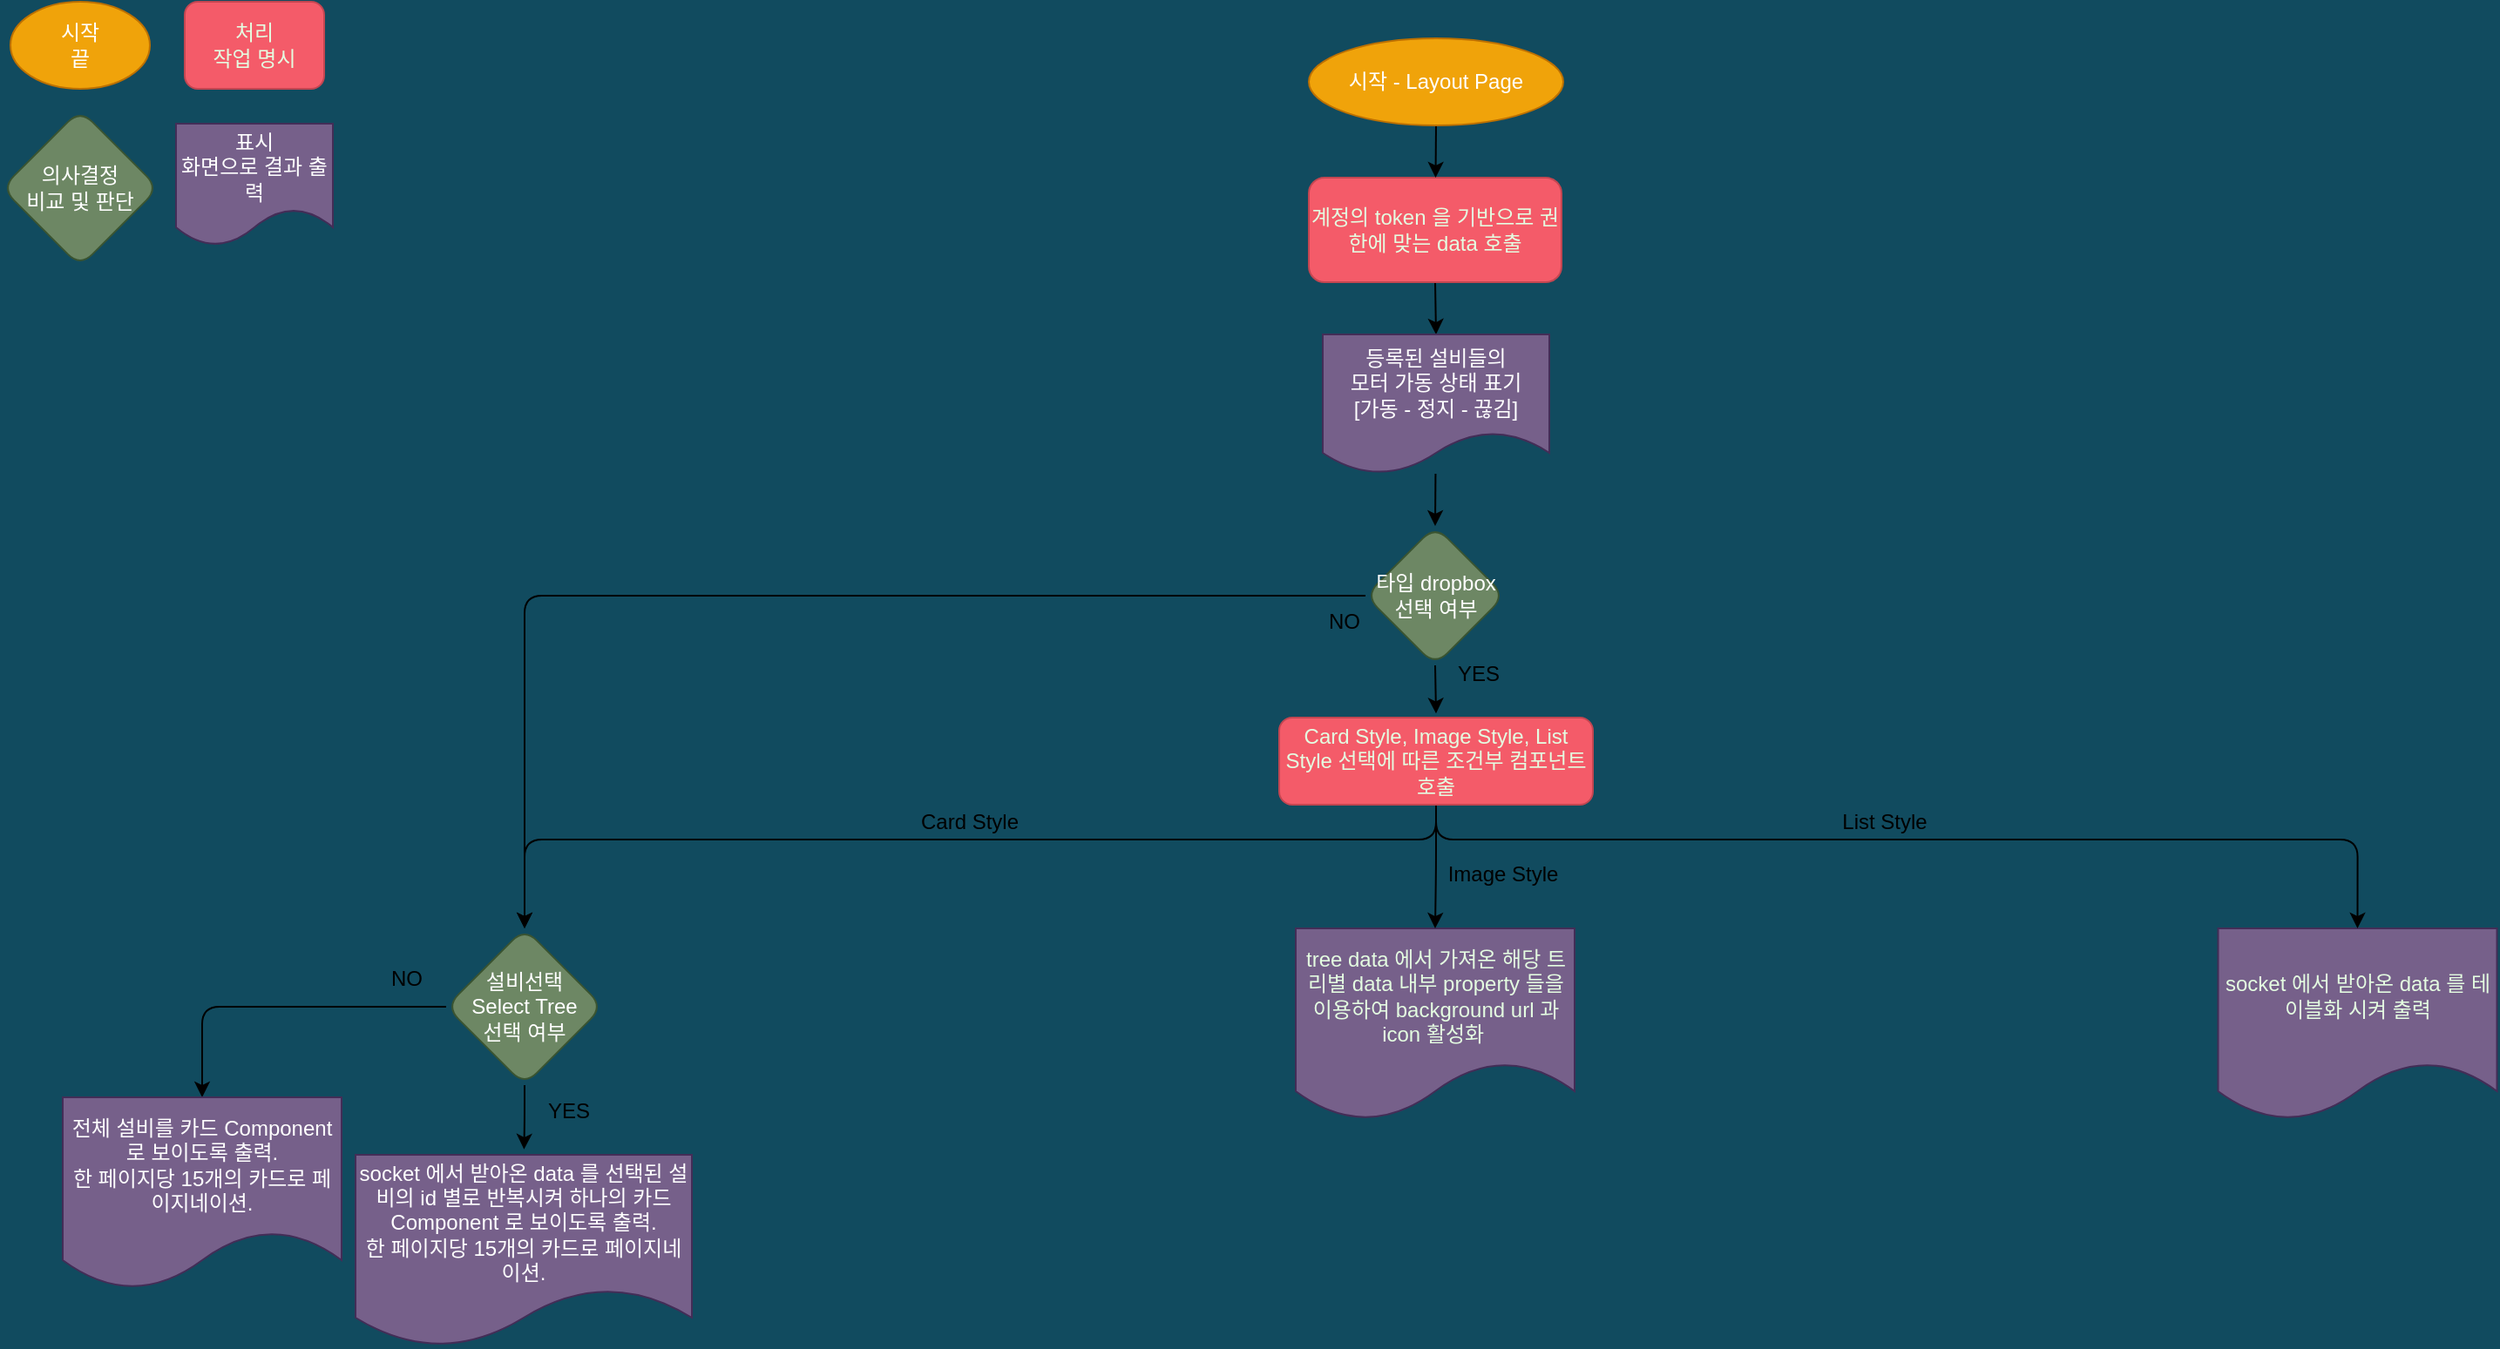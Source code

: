 <mxfile>
    <diagram id="Xwy4MLogNIPWX0uJKcdW" name="페이지-1">
        <mxGraphModel dx="1960" dy="1111" grid="1" gridSize="10" guides="1" tooltips="1" connect="1" arrows="1" fold="1" page="1" pageScale="1" pageWidth="827" pageHeight="1169" background="#114B5F" math="0" shadow="0">
            <root>
                <mxCell id="0"/>
                <mxCell id="1" parent="0"/>
                <mxCell id="2" value="&lt;font style=&quot;font-size: 12px;&quot;&gt;의사결정&lt;br&gt;비교 및 판단&lt;/font&gt;" style="rhombus;whiteSpace=wrap;html=1;fillColor=#6d8764;strokeColor=#3A5431;fontColor=#ffffff;rounded=1;glass=0;strokeWidth=1;shadow=0;" parent="1" vertex="1">
                    <mxGeometry x="5" y="71" width="90" height="90" as="geometry"/>
                </mxCell>
                <mxCell id="129" style="edgeStyle=none;html=1;exitX=0.5;exitY=1;exitDx=0;exitDy=0;entryX=0.5;entryY=0;entryDx=0;entryDy=0;" edge="1" parent="1" source="9" target="127">
                    <mxGeometry relative="1" as="geometry"/>
                </mxCell>
                <mxCell id="9" value="계정의 token 을 기반으로 권한에 맞는 data 호출" style="whiteSpace=wrap;html=1;fillColor=#F45B69;strokeColor=#C34651;fontColor=#E4FDE1;rounded=1;glass=0;strokeWidth=1;shadow=0;" parent="1" vertex="1">
                    <mxGeometry x="755" y="110" width="145" height="60" as="geometry"/>
                </mxCell>
                <mxCell id="22" style="edgeStyle=none;html=1;exitX=0.5;exitY=1;exitDx=0;exitDy=0;" parent="1" source="23" target="9" edge="1">
                    <mxGeometry relative="1" as="geometry"/>
                </mxCell>
                <mxCell id="23" value="&lt;font color=&quot;#ffffff&quot;&gt;시작 - Layout Page&lt;/font&gt;" style="ellipse;whiteSpace=wrap;html=1;fillStyle=auto;fillColor=#f0a30a;fontColor=#000000;strokeColor=#BD7000;" parent="1" vertex="1">
                    <mxGeometry x="755" y="30" width="146" height="50" as="geometry"/>
                </mxCell>
                <mxCell id="36" value="표시&lt;br&gt;화면으로 결과 출력" style="shape=document;whiteSpace=wrap;html=1;boundedLbl=1;fillColor=#76608a;strokeColor=#432D57;fontColor=#ffffff;rounded=1;glass=0;strokeWidth=1;shadow=0;" parent="1" vertex="1">
                    <mxGeometry x="105" y="79" width="90" height="70" as="geometry"/>
                </mxCell>
                <mxCell id="37" value="처리&lt;br&gt;작업 명시" style="whiteSpace=wrap;html=1;fillColor=#F45B69;strokeColor=#C34651;fontColor=#E4FDE1;rounded=1;glass=0;strokeWidth=1;shadow=0;" parent="1" vertex="1">
                    <mxGeometry x="110" y="9" width="80" height="50" as="geometry"/>
                </mxCell>
                <mxCell id="38" value="&lt;font color=&quot;#ffffff&quot;&gt;시작&lt;br&gt;끝&lt;/font&gt;" style="ellipse;whiteSpace=wrap;html=1;fillStyle=auto;fillColor=#f0a30a;fontColor=#000000;strokeColor=#BD7000;" parent="1" vertex="1">
                    <mxGeometry x="10" y="9" width="80" height="50" as="geometry"/>
                </mxCell>
                <mxCell id="132" style="edgeStyle=none;html=1;exitX=0.5;exitY=1;exitDx=0;exitDy=0;entryX=0.5;entryY=-0.047;entryDx=0;entryDy=0;entryPerimeter=0;" edge="1" parent="1" source="111" target="122">
                    <mxGeometry relative="1" as="geometry"/>
                </mxCell>
                <mxCell id="133" style="edgeStyle=orthogonalEdgeStyle;html=1;exitX=0;exitY=0.5;exitDx=0;exitDy=0;entryX=0.5;entryY=0;entryDx=0;entryDy=0;" edge="1" parent="1" source="111" target="128">
                    <mxGeometry relative="1" as="geometry">
                        <mxPoint x="220" y="565" as="targetPoint"/>
                    </mxGeometry>
                </mxCell>
                <mxCell id="111" value="타입 dropbox&lt;br&gt;선택 여부" style="rhombus;whiteSpace=wrap;html=1;fillColor=#6d8764;strokeColor=#3A5431;fontColor=#ffffff;rounded=1;glass=0;strokeWidth=1;shadow=0;" parent="1" vertex="1">
                    <mxGeometry x="787.5" y="310" width="80" height="80" as="geometry"/>
                </mxCell>
                <mxCell id="116" value="NO" style="text;html=1;align=center;verticalAlign=middle;resizable=0;points=[];autosize=1;strokeColor=none;fillColor=none;" parent="1" vertex="1">
                    <mxGeometry x="755" y="350" width="40" height="30" as="geometry"/>
                </mxCell>
                <mxCell id="117" value="YES" style="text;html=1;align=center;verticalAlign=middle;resizable=0;points=[];autosize=1;strokeColor=none;fillColor=none;" parent="1" vertex="1">
                    <mxGeometry x="827" y="380" width="50" height="30" as="geometry"/>
                </mxCell>
                <mxCell id="119" value="&lt;span style=&quot;color: rgb(228, 253, 225);&quot;&gt;socket 에서 받아온 data 를 테이블화 시켜 출력&lt;/span&gt;" style="shape=document;whiteSpace=wrap;html=1;boundedLbl=1;fillColor=#76608a;strokeColor=#432D57;fontColor=#ffffff;rounded=1;glass=0;strokeWidth=1;shadow=0;" parent="1" vertex="1">
                    <mxGeometry x="1276.75" y="541" width="160" height="110" as="geometry"/>
                </mxCell>
                <mxCell id="120" value="&lt;span style=&quot;color: rgb(228, 253, 225);&quot;&gt;tree data 에서 가져온 해당 트리별 data 내부 property 들을 이용하여 background url 과 icon 활성화&amp;nbsp;&lt;/span&gt;" style="shape=document;whiteSpace=wrap;html=1;boundedLbl=1;fillColor=#76608a;strokeColor=#432D57;fontColor=#ffffff;rounded=1;glass=0;strokeWidth=1;shadow=0;" parent="1" vertex="1">
                    <mxGeometry x="747.5" y="541" width="160" height="110" as="geometry"/>
                </mxCell>
                <mxCell id="124" style="edgeStyle=orthogonalEdgeStyle;html=1;exitX=0.5;exitY=1;exitDx=0;exitDy=0;" parent="1" source="122" target="128" edge="1">
                    <mxGeometry relative="1" as="geometry">
                        <mxPoint x="300" y="510" as="targetPoint"/>
                        <Array as="points">
                            <mxPoint x="828" y="490"/>
                            <mxPoint x="305" y="490"/>
                        </Array>
                    </mxGeometry>
                </mxCell>
                <mxCell id="125" style="edgeStyle=orthogonalEdgeStyle;html=1;exitX=0.5;exitY=1;exitDx=0;exitDy=0;entryX=0.5;entryY=0;entryDx=0;entryDy=0;" parent="1" source="122" target="120" edge="1">
                    <mxGeometry relative="1" as="geometry"/>
                </mxCell>
                <mxCell id="126" style="edgeStyle=orthogonalEdgeStyle;html=1;exitX=0.5;exitY=1;exitDx=0;exitDy=0;entryX=0.5;entryY=0;entryDx=0;entryDy=0;" parent="1" source="122" target="119" edge="1">
                    <mxGeometry relative="1" as="geometry">
                        <Array as="points">
                            <mxPoint x="828" y="490"/>
                            <mxPoint x="1357" y="490"/>
                        </Array>
                    </mxGeometry>
                </mxCell>
                <mxCell id="122" value="Card Style, Image Style, List Style 선택에 따른 조건부 컴포넌트 호출" style="whiteSpace=wrap;html=1;fillColor=#F45B69;strokeColor=#C34651;fontColor=#E4FDE1;rounded=1;glass=0;strokeWidth=1;shadow=0;" parent="1" vertex="1">
                    <mxGeometry x="738" y="420" width="180" height="50" as="geometry"/>
                </mxCell>
                <mxCell id="131" style="edgeStyle=none;html=1;entryX=0.5;entryY=0;entryDx=0;entryDy=0;" edge="1" parent="1" source="127" target="111">
                    <mxGeometry relative="1" as="geometry"/>
                </mxCell>
                <mxCell id="127" value="등록된 설비들의&lt;br&gt;모터 가동 상태 표기&lt;br&gt;[가동 - 정지 - 끊김]" style="shape=document;whiteSpace=wrap;html=1;boundedLbl=1;fillColor=#76608a;strokeColor=#432D57;fontColor=#ffffff;rounded=1;glass=0;strokeWidth=1;shadow=0;" parent="1" vertex="1">
                    <mxGeometry x="763" y="200" width="130" height="80" as="geometry"/>
                </mxCell>
                <mxCell id="136" style="edgeStyle=orthogonalEdgeStyle;html=1;entryX=0.5;entryY=0;entryDx=0;entryDy=0;" edge="1" parent="1" source="128" target="144">
                    <mxGeometry relative="1" as="geometry">
                        <mxPoint x="110" y="650" as="targetPoint"/>
                        <Array as="points">
                            <mxPoint x="120" y="586"/>
                        </Array>
                    </mxGeometry>
                </mxCell>
                <mxCell id="139" style="edgeStyle=orthogonalEdgeStyle;html=1;exitX=0.5;exitY=1;exitDx=0;exitDy=0;entryX=0.501;entryY=-0.028;entryDx=0;entryDy=0;entryPerimeter=0;" edge="1" parent="1" source="128" target="140">
                    <mxGeometry relative="1" as="geometry">
                        <mxPoint x="305.211" y="671" as="targetPoint"/>
                    </mxGeometry>
                </mxCell>
                <mxCell id="128" value="설비선택&lt;br&gt;Select Tree&lt;br&gt;선택 여부" style="rhombus;whiteSpace=wrap;html=1;fillColor=#6d8764;strokeColor=#3A5431;fontColor=#ffffff;rounded=1;glass=0;strokeWidth=1;shadow=0;" vertex="1" parent="1">
                    <mxGeometry x="260" y="541" width="90" height="90" as="geometry"/>
                </mxCell>
                <mxCell id="137" value="NO" style="text;html=1;align=center;verticalAlign=middle;resizable=0;points=[];autosize=1;strokeColor=none;fillColor=none;" vertex="1" parent="1">
                    <mxGeometry x="217" y="555" width="40" height="30" as="geometry"/>
                </mxCell>
                <mxCell id="138" value="YES" style="text;html=1;align=center;verticalAlign=middle;resizable=0;points=[];autosize=1;strokeColor=none;fillColor=none;" vertex="1" parent="1">
                    <mxGeometry x="305" y="631" width="50" height="30" as="geometry"/>
                </mxCell>
                <mxCell id="140" value="socket 에서 받아온 data 를 선택된 설비의 id 별로 반복시켜 하나의 카드 Component 로 보이도록 출력.&lt;br&gt;한 페이지당 15개의 카드로 페이지네이션." style="shape=document;whiteSpace=wrap;html=1;boundedLbl=1;fillColor=#76608a;strokeColor=#432D57;fontColor=#ffffff;rounded=1;glass=0;strokeWidth=1;shadow=0;" vertex="1" parent="1">
                    <mxGeometry x="208" y="671" width="193" height="110" as="geometry"/>
                </mxCell>
                <mxCell id="141" value="Card Style" style="text;html=1;align=center;verticalAlign=middle;resizable=0;points=[];autosize=1;strokeColor=none;fillColor=none;" vertex="1" parent="1">
                    <mxGeometry x="520" y="465" width="80" height="30" as="geometry"/>
                </mxCell>
                <mxCell id="142" value="Image Style" style="text;html=1;align=center;verticalAlign=middle;resizable=0;points=[];autosize=1;strokeColor=none;fillColor=none;" vertex="1" parent="1">
                    <mxGeometry x="821" y="495" width="90" height="30" as="geometry"/>
                </mxCell>
                <mxCell id="143" value="List Style" style="text;html=1;align=center;verticalAlign=middle;resizable=0;points=[];autosize=1;strokeColor=none;fillColor=none;" vertex="1" parent="1">
                    <mxGeometry x="1050" y="465" width="70" height="30" as="geometry"/>
                </mxCell>
                <mxCell id="144" value="전체 설비를 카드 Component 로 보이도록 출력.&lt;br&gt;한 페이지당 15개의 카드로 페이지네이션." style="shape=document;whiteSpace=wrap;html=1;boundedLbl=1;fillColor=#76608a;strokeColor=#432D57;fontColor=#ffffff;rounded=1;glass=0;strokeWidth=1;shadow=0;" vertex="1" parent="1">
                    <mxGeometry x="40" y="638" width="160" height="110" as="geometry"/>
                </mxCell>
            </root>
        </mxGraphModel>
    </diagram>
</mxfile>